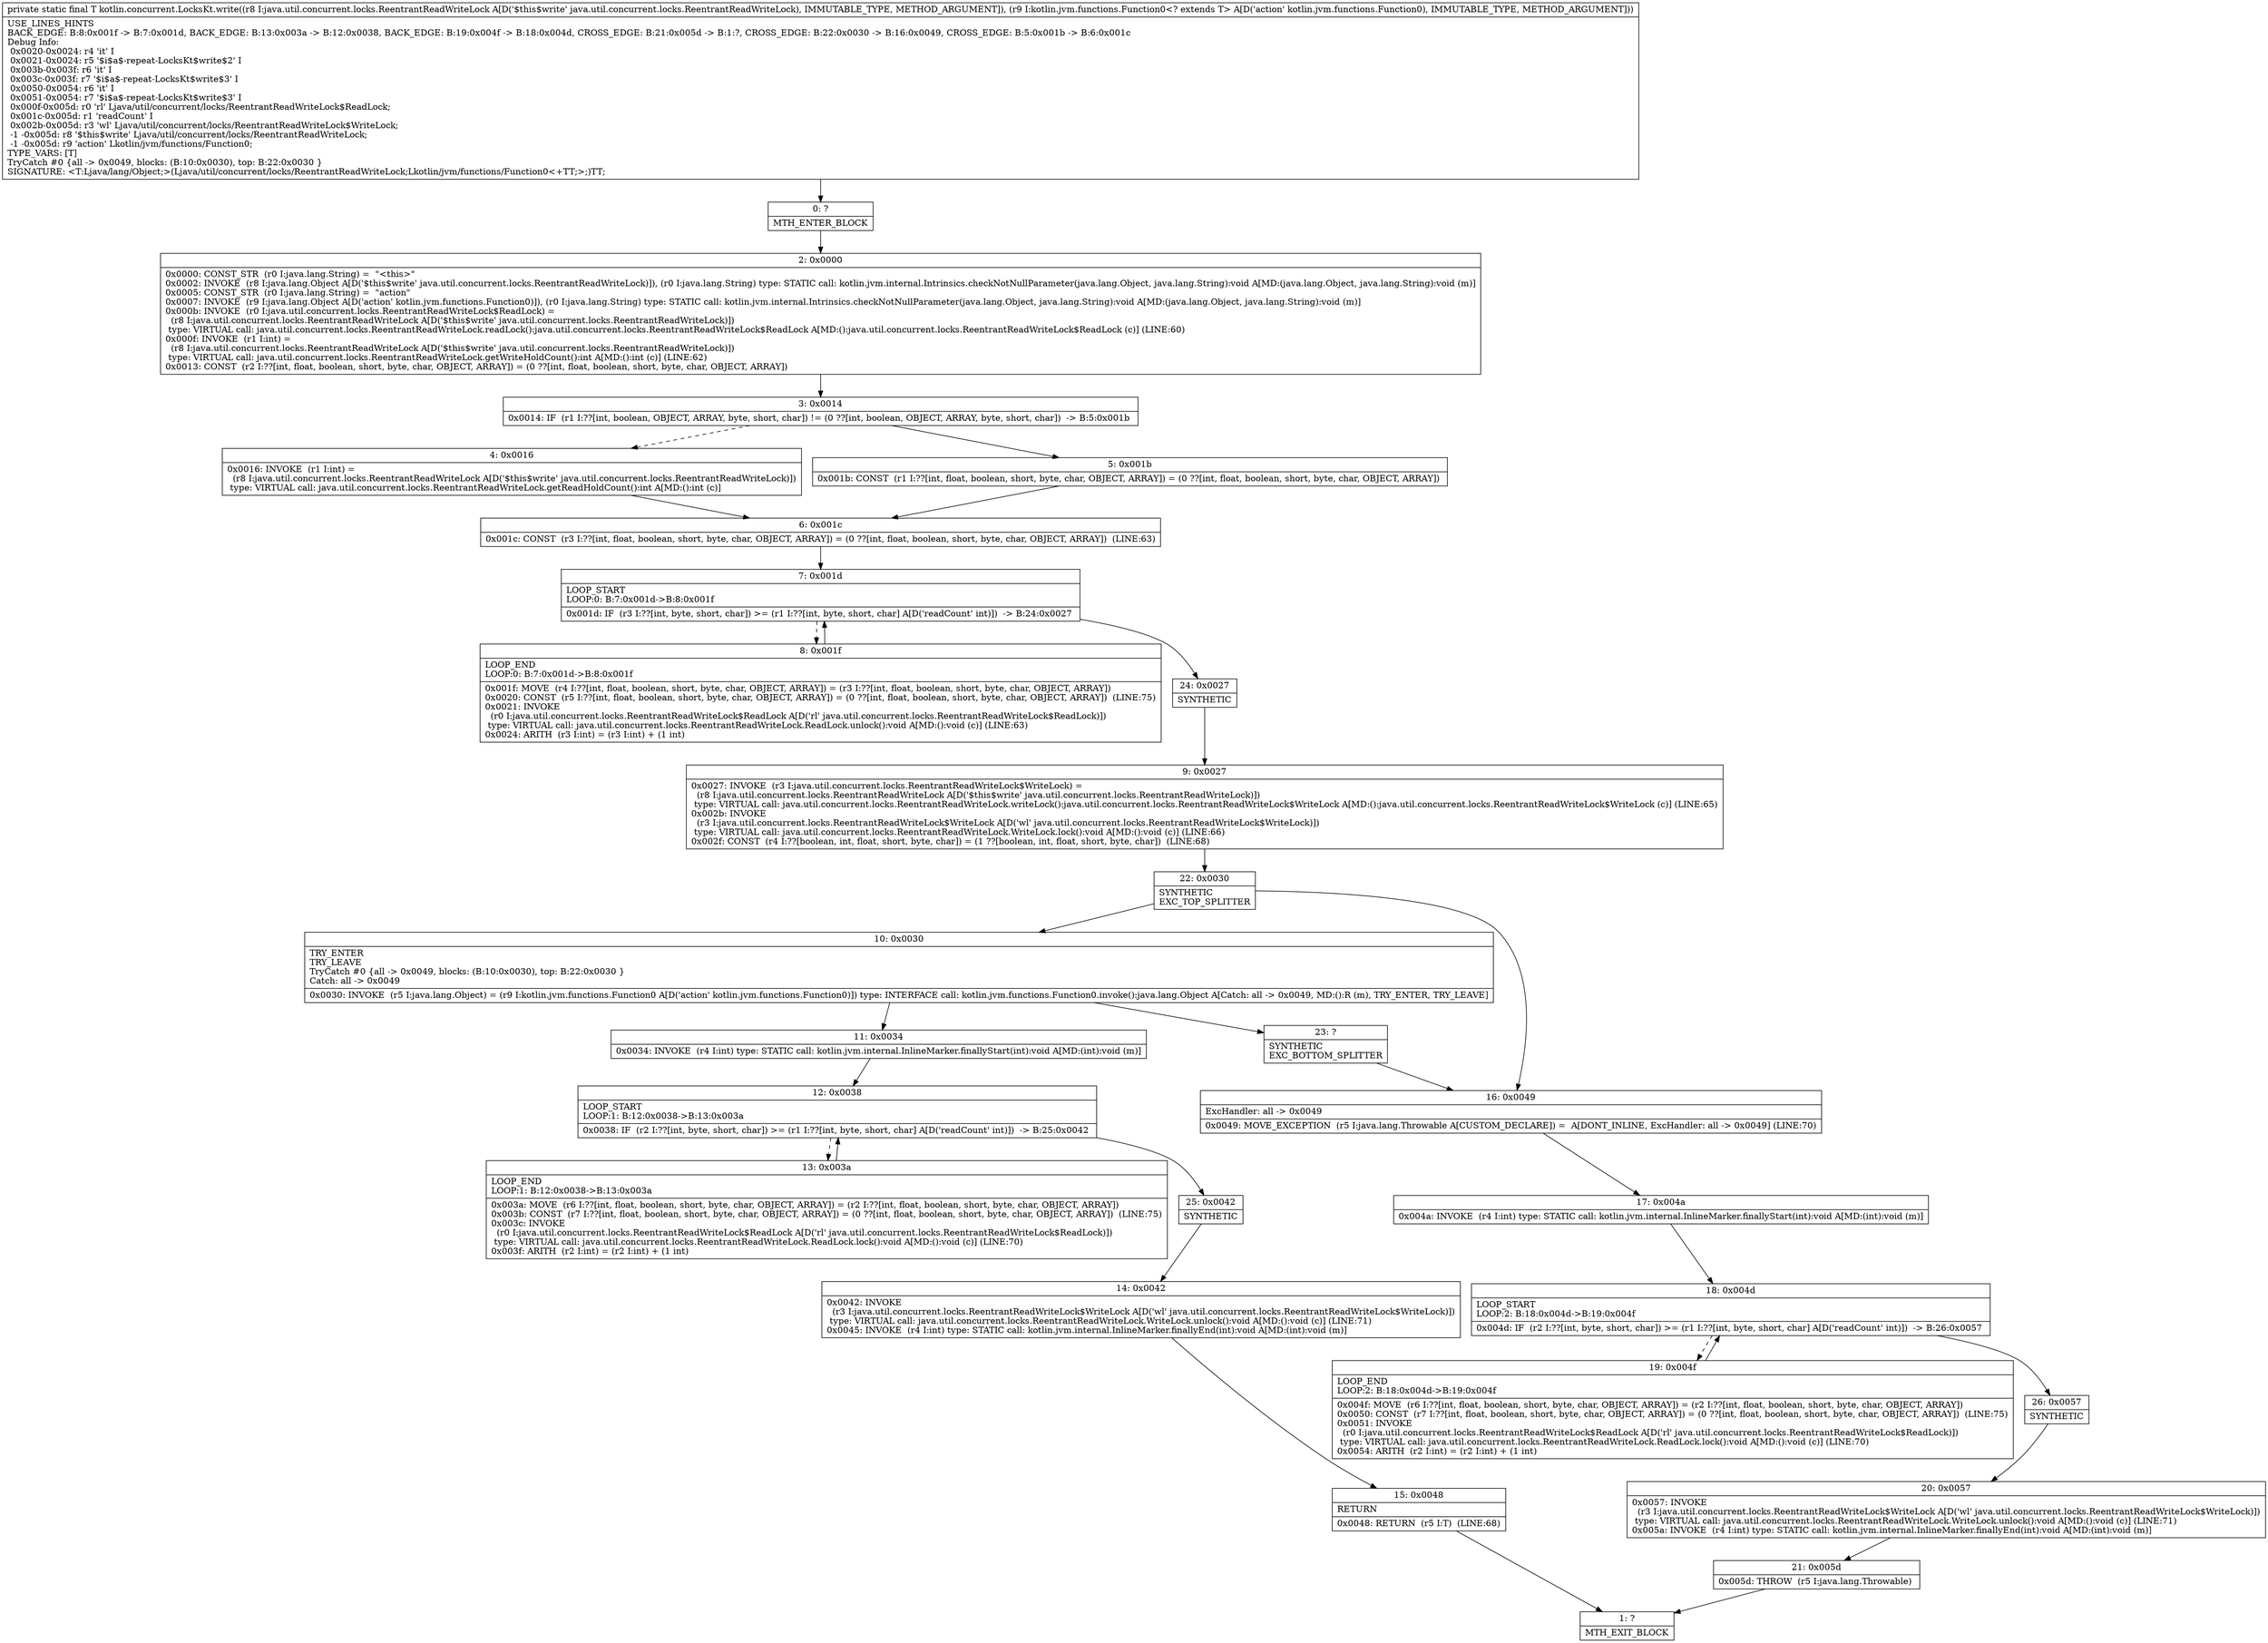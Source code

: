 digraph "CFG forkotlin.concurrent.LocksKt.write(Ljava\/util\/concurrent\/locks\/ReentrantReadWriteLock;Lkotlin\/jvm\/functions\/Function0;)Ljava\/lang\/Object;" {
Node_0 [shape=record,label="{0\:\ ?|MTH_ENTER_BLOCK\l}"];
Node_2 [shape=record,label="{2\:\ 0x0000|0x0000: CONST_STR  (r0 I:java.lang.String) =  \"\<this\>\" \l0x0002: INVOKE  (r8 I:java.lang.Object A[D('$this$write' java.util.concurrent.locks.ReentrantReadWriteLock)]), (r0 I:java.lang.String) type: STATIC call: kotlin.jvm.internal.Intrinsics.checkNotNullParameter(java.lang.Object, java.lang.String):void A[MD:(java.lang.Object, java.lang.String):void (m)]\l0x0005: CONST_STR  (r0 I:java.lang.String) =  \"action\" \l0x0007: INVOKE  (r9 I:java.lang.Object A[D('action' kotlin.jvm.functions.Function0)]), (r0 I:java.lang.String) type: STATIC call: kotlin.jvm.internal.Intrinsics.checkNotNullParameter(java.lang.Object, java.lang.String):void A[MD:(java.lang.Object, java.lang.String):void (m)]\l0x000b: INVOKE  (r0 I:java.util.concurrent.locks.ReentrantReadWriteLock$ReadLock) = \l  (r8 I:java.util.concurrent.locks.ReentrantReadWriteLock A[D('$this$write' java.util.concurrent.locks.ReentrantReadWriteLock)])\l type: VIRTUAL call: java.util.concurrent.locks.ReentrantReadWriteLock.readLock():java.util.concurrent.locks.ReentrantReadWriteLock$ReadLock A[MD:():java.util.concurrent.locks.ReentrantReadWriteLock$ReadLock (c)] (LINE:60)\l0x000f: INVOKE  (r1 I:int) = \l  (r8 I:java.util.concurrent.locks.ReentrantReadWriteLock A[D('$this$write' java.util.concurrent.locks.ReentrantReadWriteLock)])\l type: VIRTUAL call: java.util.concurrent.locks.ReentrantReadWriteLock.getWriteHoldCount():int A[MD:():int (c)] (LINE:62)\l0x0013: CONST  (r2 I:??[int, float, boolean, short, byte, char, OBJECT, ARRAY]) = (0 ??[int, float, boolean, short, byte, char, OBJECT, ARRAY]) \l}"];
Node_3 [shape=record,label="{3\:\ 0x0014|0x0014: IF  (r1 I:??[int, boolean, OBJECT, ARRAY, byte, short, char]) != (0 ??[int, boolean, OBJECT, ARRAY, byte, short, char])  \-\> B:5:0x001b \l}"];
Node_4 [shape=record,label="{4\:\ 0x0016|0x0016: INVOKE  (r1 I:int) = \l  (r8 I:java.util.concurrent.locks.ReentrantReadWriteLock A[D('$this$write' java.util.concurrent.locks.ReentrantReadWriteLock)])\l type: VIRTUAL call: java.util.concurrent.locks.ReentrantReadWriteLock.getReadHoldCount():int A[MD:():int (c)]\l}"];
Node_6 [shape=record,label="{6\:\ 0x001c|0x001c: CONST  (r3 I:??[int, float, boolean, short, byte, char, OBJECT, ARRAY]) = (0 ??[int, float, boolean, short, byte, char, OBJECT, ARRAY])  (LINE:63)\l}"];
Node_7 [shape=record,label="{7\:\ 0x001d|LOOP_START\lLOOP:0: B:7:0x001d\-\>B:8:0x001f\l|0x001d: IF  (r3 I:??[int, byte, short, char]) \>= (r1 I:??[int, byte, short, char] A[D('readCount' int)])  \-\> B:24:0x0027 \l}"];
Node_8 [shape=record,label="{8\:\ 0x001f|LOOP_END\lLOOP:0: B:7:0x001d\-\>B:8:0x001f\l|0x001f: MOVE  (r4 I:??[int, float, boolean, short, byte, char, OBJECT, ARRAY]) = (r3 I:??[int, float, boolean, short, byte, char, OBJECT, ARRAY]) \l0x0020: CONST  (r5 I:??[int, float, boolean, short, byte, char, OBJECT, ARRAY]) = (0 ??[int, float, boolean, short, byte, char, OBJECT, ARRAY])  (LINE:75)\l0x0021: INVOKE  \l  (r0 I:java.util.concurrent.locks.ReentrantReadWriteLock$ReadLock A[D('rl' java.util.concurrent.locks.ReentrantReadWriteLock$ReadLock)])\l type: VIRTUAL call: java.util.concurrent.locks.ReentrantReadWriteLock.ReadLock.unlock():void A[MD:():void (c)] (LINE:63)\l0x0024: ARITH  (r3 I:int) = (r3 I:int) + (1 int) \l}"];
Node_24 [shape=record,label="{24\:\ 0x0027|SYNTHETIC\l}"];
Node_9 [shape=record,label="{9\:\ 0x0027|0x0027: INVOKE  (r3 I:java.util.concurrent.locks.ReentrantReadWriteLock$WriteLock) = \l  (r8 I:java.util.concurrent.locks.ReentrantReadWriteLock A[D('$this$write' java.util.concurrent.locks.ReentrantReadWriteLock)])\l type: VIRTUAL call: java.util.concurrent.locks.ReentrantReadWriteLock.writeLock():java.util.concurrent.locks.ReentrantReadWriteLock$WriteLock A[MD:():java.util.concurrent.locks.ReentrantReadWriteLock$WriteLock (c)] (LINE:65)\l0x002b: INVOKE  \l  (r3 I:java.util.concurrent.locks.ReentrantReadWriteLock$WriteLock A[D('wl' java.util.concurrent.locks.ReentrantReadWriteLock$WriteLock)])\l type: VIRTUAL call: java.util.concurrent.locks.ReentrantReadWriteLock.WriteLock.lock():void A[MD:():void (c)] (LINE:66)\l0x002f: CONST  (r4 I:??[boolean, int, float, short, byte, char]) = (1 ??[boolean, int, float, short, byte, char])  (LINE:68)\l}"];
Node_22 [shape=record,label="{22\:\ 0x0030|SYNTHETIC\lEXC_TOP_SPLITTER\l}"];
Node_10 [shape=record,label="{10\:\ 0x0030|TRY_ENTER\lTRY_LEAVE\lTryCatch #0 \{all \-\> 0x0049, blocks: (B:10:0x0030), top: B:22:0x0030 \}\lCatch: all \-\> 0x0049\l|0x0030: INVOKE  (r5 I:java.lang.Object) = (r9 I:kotlin.jvm.functions.Function0 A[D('action' kotlin.jvm.functions.Function0)]) type: INTERFACE call: kotlin.jvm.functions.Function0.invoke():java.lang.Object A[Catch: all \-\> 0x0049, MD:():R (m), TRY_ENTER, TRY_LEAVE]\l}"];
Node_11 [shape=record,label="{11\:\ 0x0034|0x0034: INVOKE  (r4 I:int) type: STATIC call: kotlin.jvm.internal.InlineMarker.finallyStart(int):void A[MD:(int):void (m)]\l}"];
Node_12 [shape=record,label="{12\:\ 0x0038|LOOP_START\lLOOP:1: B:12:0x0038\-\>B:13:0x003a\l|0x0038: IF  (r2 I:??[int, byte, short, char]) \>= (r1 I:??[int, byte, short, char] A[D('readCount' int)])  \-\> B:25:0x0042 \l}"];
Node_13 [shape=record,label="{13\:\ 0x003a|LOOP_END\lLOOP:1: B:12:0x0038\-\>B:13:0x003a\l|0x003a: MOVE  (r6 I:??[int, float, boolean, short, byte, char, OBJECT, ARRAY]) = (r2 I:??[int, float, boolean, short, byte, char, OBJECT, ARRAY]) \l0x003b: CONST  (r7 I:??[int, float, boolean, short, byte, char, OBJECT, ARRAY]) = (0 ??[int, float, boolean, short, byte, char, OBJECT, ARRAY])  (LINE:75)\l0x003c: INVOKE  \l  (r0 I:java.util.concurrent.locks.ReentrantReadWriteLock$ReadLock A[D('rl' java.util.concurrent.locks.ReentrantReadWriteLock$ReadLock)])\l type: VIRTUAL call: java.util.concurrent.locks.ReentrantReadWriteLock.ReadLock.lock():void A[MD:():void (c)] (LINE:70)\l0x003f: ARITH  (r2 I:int) = (r2 I:int) + (1 int) \l}"];
Node_25 [shape=record,label="{25\:\ 0x0042|SYNTHETIC\l}"];
Node_14 [shape=record,label="{14\:\ 0x0042|0x0042: INVOKE  \l  (r3 I:java.util.concurrent.locks.ReentrantReadWriteLock$WriteLock A[D('wl' java.util.concurrent.locks.ReentrantReadWriteLock$WriteLock)])\l type: VIRTUAL call: java.util.concurrent.locks.ReentrantReadWriteLock.WriteLock.unlock():void A[MD:():void (c)] (LINE:71)\l0x0045: INVOKE  (r4 I:int) type: STATIC call: kotlin.jvm.internal.InlineMarker.finallyEnd(int):void A[MD:(int):void (m)]\l}"];
Node_15 [shape=record,label="{15\:\ 0x0048|RETURN\l|0x0048: RETURN  (r5 I:T)  (LINE:68)\l}"];
Node_1 [shape=record,label="{1\:\ ?|MTH_EXIT_BLOCK\l}"];
Node_23 [shape=record,label="{23\:\ ?|SYNTHETIC\lEXC_BOTTOM_SPLITTER\l}"];
Node_16 [shape=record,label="{16\:\ 0x0049|ExcHandler: all \-\> 0x0049\l|0x0049: MOVE_EXCEPTION  (r5 I:java.lang.Throwable A[CUSTOM_DECLARE]) =  A[DONT_INLINE, ExcHandler: all \-\> 0x0049] (LINE:70)\l}"];
Node_17 [shape=record,label="{17\:\ 0x004a|0x004a: INVOKE  (r4 I:int) type: STATIC call: kotlin.jvm.internal.InlineMarker.finallyStart(int):void A[MD:(int):void (m)]\l}"];
Node_18 [shape=record,label="{18\:\ 0x004d|LOOP_START\lLOOP:2: B:18:0x004d\-\>B:19:0x004f\l|0x004d: IF  (r2 I:??[int, byte, short, char]) \>= (r1 I:??[int, byte, short, char] A[D('readCount' int)])  \-\> B:26:0x0057 \l}"];
Node_19 [shape=record,label="{19\:\ 0x004f|LOOP_END\lLOOP:2: B:18:0x004d\-\>B:19:0x004f\l|0x004f: MOVE  (r6 I:??[int, float, boolean, short, byte, char, OBJECT, ARRAY]) = (r2 I:??[int, float, boolean, short, byte, char, OBJECT, ARRAY]) \l0x0050: CONST  (r7 I:??[int, float, boolean, short, byte, char, OBJECT, ARRAY]) = (0 ??[int, float, boolean, short, byte, char, OBJECT, ARRAY])  (LINE:75)\l0x0051: INVOKE  \l  (r0 I:java.util.concurrent.locks.ReentrantReadWriteLock$ReadLock A[D('rl' java.util.concurrent.locks.ReentrantReadWriteLock$ReadLock)])\l type: VIRTUAL call: java.util.concurrent.locks.ReentrantReadWriteLock.ReadLock.lock():void A[MD:():void (c)] (LINE:70)\l0x0054: ARITH  (r2 I:int) = (r2 I:int) + (1 int) \l}"];
Node_26 [shape=record,label="{26\:\ 0x0057|SYNTHETIC\l}"];
Node_20 [shape=record,label="{20\:\ 0x0057|0x0057: INVOKE  \l  (r3 I:java.util.concurrent.locks.ReentrantReadWriteLock$WriteLock A[D('wl' java.util.concurrent.locks.ReentrantReadWriteLock$WriteLock)])\l type: VIRTUAL call: java.util.concurrent.locks.ReentrantReadWriteLock.WriteLock.unlock():void A[MD:():void (c)] (LINE:71)\l0x005a: INVOKE  (r4 I:int) type: STATIC call: kotlin.jvm.internal.InlineMarker.finallyEnd(int):void A[MD:(int):void (m)]\l}"];
Node_21 [shape=record,label="{21\:\ 0x005d|0x005d: THROW  (r5 I:java.lang.Throwable) \l}"];
Node_5 [shape=record,label="{5\:\ 0x001b|0x001b: CONST  (r1 I:??[int, float, boolean, short, byte, char, OBJECT, ARRAY]) = (0 ??[int, float, boolean, short, byte, char, OBJECT, ARRAY]) \l}"];
MethodNode[shape=record,label="{private static final T kotlin.concurrent.LocksKt.write((r8 I:java.util.concurrent.locks.ReentrantReadWriteLock A[D('$this$write' java.util.concurrent.locks.ReentrantReadWriteLock), IMMUTABLE_TYPE, METHOD_ARGUMENT]), (r9 I:kotlin.jvm.functions.Function0\<? extends T\> A[D('action' kotlin.jvm.functions.Function0), IMMUTABLE_TYPE, METHOD_ARGUMENT]))  | USE_LINES_HINTS\lBACK_EDGE: B:8:0x001f \-\> B:7:0x001d, BACK_EDGE: B:13:0x003a \-\> B:12:0x0038, BACK_EDGE: B:19:0x004f \-\> B:18:0x004d, CROSS_EDGE: B:21:0x005d \-\> B:1:?, CROSS_EDGE: B:22:0x0030 \-\> B:16:0x0049, CROSS_EDGE: B:5:0x001b \-\> B:6:0x001c\lDebug Info:\l  0x0020\-0x0024: r4 'it' I\l  0x0021\-0x0024: r5 '$i$a$\-repeat\-LocksKt$write$2' I\l  0x003b\-0x003f: r6 'it' I\l  0x003c\-0x003f: r7 '$i$a$\-repeat\-LocksKt$write$3' I\l  0x0050\-0x0054: r6 'it' I\l  0x0051\-0x0054: r7 '$i$a$\-repeat\-LocksKt$write$3' I\l  0x000f\-0x005d: r0 'rl' Ljava\/util\/concurrent\/locks\/ReentrantReadWriteLock$ReadLock;\l  0x001c\-0x005d: r1 'readCount' I\l  0x002b\-0x005d: r3 'wl' Ljava\/util\/concurrent\/locks\/ReentrantReadWriteLock$WriteLock;\l  \-1 \-0x005d: r8 '$this$write' Ljava\/util\/concurrent\/locks\/ReentrantReadWriteLock;\l  \-1 \-0x005d: r9 'action' Lkotlin\/jvm\/functions\/Function0;\lTYPE_VARS: [T]\lTryCatch #0 \{all \-\> 0x0049, blocks: (B:10:0x0030), top: B:22:0x0030 \}\lSIGNATURE: \<T:Ljava\/lang\/Object;\>(Ljava\/util\/concurrent\/locks\/ReentrantReadWriteLock;Lkotlin\/jvm\/functions\/Function0\<+TT;\>;)TT;\l}"];
MethodNode -> Node_0;Node_0 -> Node_2;
Node_2 -> Node_3;
Node_3 -> Node_4[style=dashed];
Node_3 -> Node_5;
Node_4 -> Node_6;
Node_6 -> Node_7;
Node_7 -> Node_8[style=dashed];
Node_7 -> Node_24;
Node_8 -> Node_7;
Node_24 -> Node_9;
Node_9 -> Node_22;
Node_22 -> Node_10;
Node_22 -> Node_16;
Node_10 -> Node_11;
Node_10 -> Node_23;
Node_11 -> Node_12;
Node_12 -> Node_13[style=dashed];
Node_12 -> Node_25;
Node_13 -> Node_12;
Node_25 -> Node_14;
Node_14 -> Node_15;
Node_15 -> Node_1;
Node_23 -> Node_16;
Node_16 -> Node_17;
Node_17 -> Node_18;
Node_18 -> Node_19[style=dashed];
Node_18 -> Node_26;
Node_19 -> Node_18;
Node_26 -> Node_20;
Node_20 -> Node_21;
Node_21 -> Node_1;
Node_5 -> Node_6;
}

